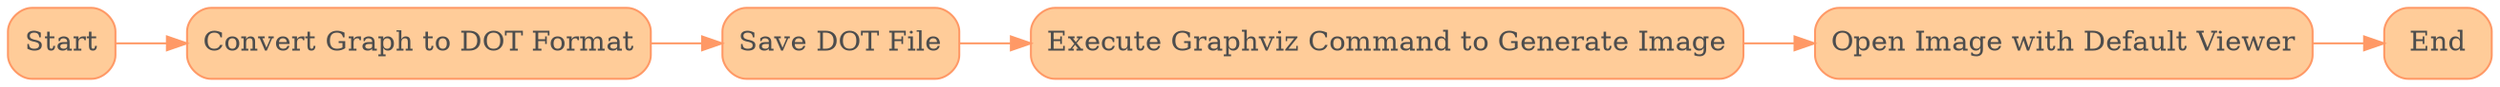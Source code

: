 // display_graph
digraph {
	rankdir=LR
	End [color="#FF9966" fillcolor="#FFCC99" fontcolor="#4d4d4d" shape=box style="rounded, filled"]
	"Execute Graphviz Command to Generate Image" [color="#FF9966" fillcolor="#FFCC99" fontcolor="#4d4d4d" shape=box style="rounded, filled"]
	"Open Image with Default Viewer" [color="#FF9966" fillcolor="#FFCC99" fontcolor="#4d4d4d" shape=box style="rounded, filled"]
	"Save DOT File" [color="#FF9966" fillcolor="#FFCC99" fontcolor="#4d4d4d" shape=box style="rounded, filled"]
	Start [color="#FF9966" fillcolor="#FFCC99" fontcolor="#4d4d4d" shape=box style="rounded, filled"]
	"Convert Graph to DOT Format" [color="#FF9966" fillcolor="#FFCC99" fontcolor="#4d4d4d" shape=box style="rounded, filled"]
	Start -> "Convert Graph to DOT Format" [color="#FF9966" fontcolor="#CC6600" fontsize=10]
	"Convert Graph to DOT Format" -> "Save DOT File" [color="#FF9966" fontcolor="#CC6600" fontsize=10]
	"Save DOT File" -> "Execute Graphviz Command to Generate Image" [color="#FF9966" fontcolor="#CC6600" fontsize=10]
	"Execute Graphviz Command to Generate Image" -> "Open Image with Default Viewer" [color="#FF9966" fontcolor="#CC6600" fontsize=10]
	"Open Image with Default Viewer" -> End [color="#FF9966" fontcolor="#CC6600" fontsize=10]
}
